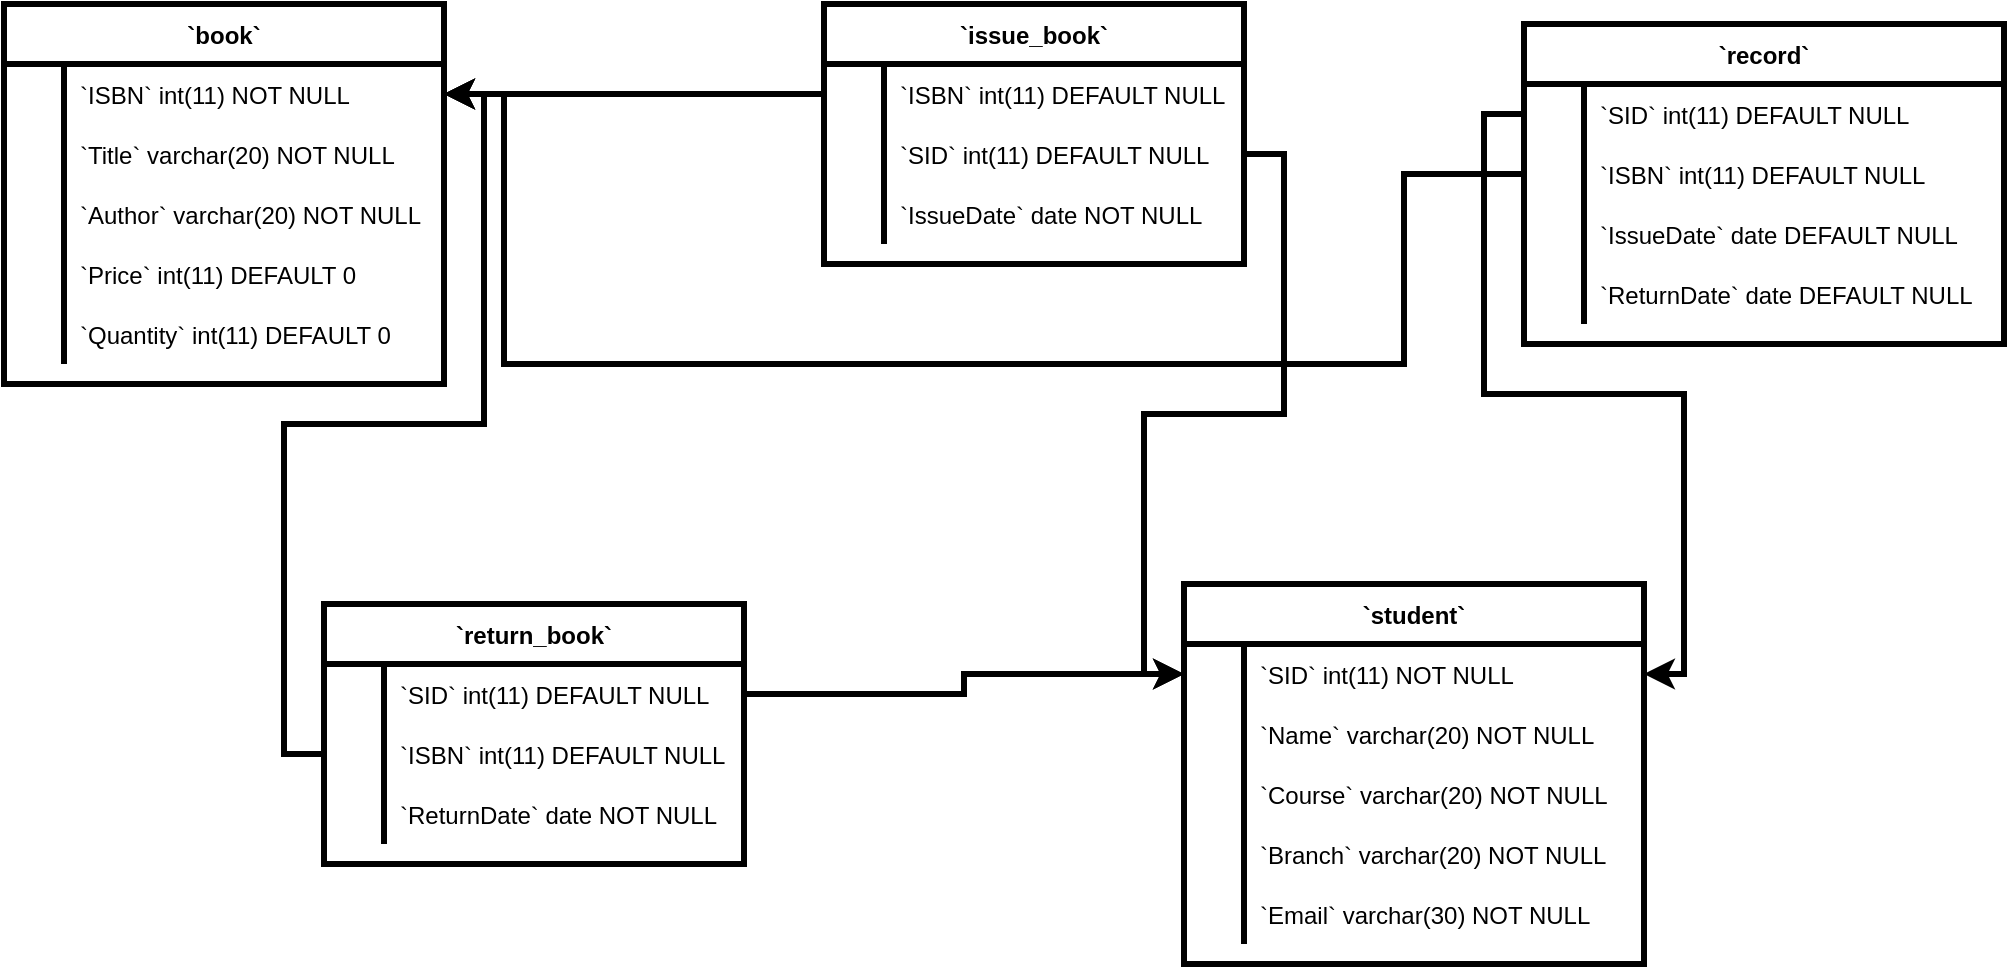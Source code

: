 <mxfile version="17.4.6" type="device"><diagram id="7auVIFHjEdCrXqUTyXsx" name="Page-1"><mxGraphModel dx="1573" dy="390" grid="1" gridSize="10" guides="1" tooltips="1" connect="1" arrows="1" fold="1" page="1" pageScale="1" pageWidth="850" pageHeight="1100" math="0" shadow="0"><root><mxCell id="0"/><mxCell id="1" parent="0"/><mxCell id="8lMMF3kyLuC0r_j2CkCI-17" value="`book`" style="shape=table;startSize=30;container=1;collapsible=1;childLayout=tableLayout;fixedRows=1;rowLines=0;fontStyle=1;align=center;resizeLast=1;strokeWidth=3;" vertex="1" parent="1"><mxGeometry x="-570" y="120" width="220" height="190" as="geometry"/></mxCell><mxCell id="8lMMF3kyLuC0r_j2CkCI-18" value="" style="shape=tableRow;horizontal=0;startSize=0;swimlaneHead=0;swimlaneBody=0;fillColor=none;collapsible=0;dropTarget=0;points=[[0,0.5],[1,0.5]];portConstraint=eastwest;top=0;left=0;right=0;bottom=0;" vertex="1" parent="8lMMF3kyLuC0r_j2CkCI-17"><mxGeometry y="30" width="220" height="30" as="geometry"/></mxCell><mxCell id="8lMMF3kyLuC0r_j2CkCI-19" value="" style="shape=partialRectangle;overflow=hidden;connectable=0;fillColor=none;top=0;left=0;bottom=0;right=0;" vertex="1" parent="8lMMF3kyLuC0r_j2CkCI-18"><mxGeometry width="30" height="30" as="geometry"><mxRectangle width="30" height="30" as="alternateBounds"/></mxGeometry></mxCell><mxCell id="8lMMF3kyLuC0r_j2CkCI-20" value="`ISBN` int(11) NOT NULL" style="shape=partialRectangle;overflow=hidden;connectable=0;fillColor=none;align=left;top=0;left=0;bottom=0;right=0;spacingLeft=6;" vertex="1" parent="8lMMF3kyLuC0r_j2CkCI-18"><mxGeometry x="30" width="190" height="30" as="geometry"><mxRectangle width="190" height="30" as="alternateBounds"/></mxGeometry></mxCell><mxCell id="8lMMF3kyLuC0r_j2CkCI-21" value="" style="shape=tableRow;horizontal=0;startSize=0;swimlaneHead=0;swimlaneBody=0;fillColor=none;collapsible=0;dropTarget=0;points=[[0,0.5],[1,0.5]];portConstraint=eastwest;top=0;left=0;right=0;bottom=0;" vertex="1" parent="8lMMF3kyLuC0r_j2CkCI-17"><mxGeometry y="60" width="220" height="30" as="geometry"/></mxCell><mxCell id="8lMMF3kyLuC0r_j2CkCI-22" value="" style="shape=partialRectangle;overflow=hidden;connectable=0;fillColor=none;top=0;left=0;bottom=0;right=0;" vertex="1" parent="8lMMF3kyLuC0r_j2CkCI-21"><mxGeometry width="30" height="30" as="geometry"><mxRectangle width="30" height="30" as="alternateBounds"/></mxGeometry></mxCell><mxCell id="8lMMF3kyLuC0r_j2CkCI-23" value="`Title` varchar(20) NOT NULL" style="shape=partialRectangle;overflow=hidden;connectable=0;fillColor=none;align=left;top=0;left=0;bottom=0;right=0;spacingLeft=6;" vertex="1" parent="8lMMF3kyLuC0r_j2CkCI-21"><mxGeometry x="30" width="190" height="30" as="geometry"><mxRectangle width="190" height="30" as="alternateBounds"/></mxGeometry></mxCell><mxCell id="8lMMF3kyLuC0r_j2CkCI-24" value="" style="shape=tableRow;horizontal=0;startSize=0;swimlaneHead=0;swimlaneBody=0;fillColor=none;collapsible=0;dropTarget=0;points=[[0,0.5],[1,0.5]];portConstraint=eastwest;top=0;left=0;right=0;bottom=0;" vertex="1" parent="8lMMF3kyLuC0r_j2CkCI-17"><mxGeometry y="90" width="220" height="30" as="geometry"/></mxCell><mxCell id="8lMMF3kyLuC0r_j2CkCI-25" value="" style="shape=partialRectangle;overflow=hidden;connectable=0;fillColor=none;top=0;left=0;bottom=0;right=0;" vertex="1" parent="8lMMF3kyLuC0r_j2CkCI-24"><mxGeometry width="30" height="30" as="geometry"><mxRectangle width="30" height="30" as="alternateBounds"/></mxGeometry></mxCell><mxCell id="8lMMF3kyLuC0r_j2CkCI-26" value="`Author` varchar(20) NOT NULL" style="shape=partialRectangle;overflow=hidden;connectable=0;fillColor=none;align=left;top=0;left=0;bottom=0;right=0;spacingLeft=6;" vertex="1" parent="8lMMF3kyLuC0r_j2CkCI-24"><mxGeometry x="30" width="190" height="30" as="geometry"><mxRectangle width="190" height="30" as="alternateBounds"/></mxGeometry></mxCell><mxCell id="8lMMF3kyLuC0r_j2CkCI-27" value="" style="shape=tableRow;horizontal=0;startSize=0;swimlaneHead=0;swimlaneBody=0;fillColor=none;collapsible=0;dropTarget=0;points=[[0,0.5],[1,0.5]];portConstraint=eastwest;top=0;left=0;right=0;bottom=0;" vertex="1" parent="8lMMF3kyLuC0r_j2CkCI-17"><mxGeometry y="120" width="220" height="30" as="geometry"/></mxCell><mxCell id="8lMMF3kyLuC0r_j2CkCI-28" value="" style="shape=partialRectangle;overflow=hidden;connectable=0;fillColor=none;top=0;left=0;bottom=0;right=0;" vertex="1" parent="8lMMF3kyLuC0r_j2CkCI-27"><mxGeometry width="30" height="30" as="geometry"><mxRectangle width="30" height="30" as="alternateBounds"/></mxGeometry></mxCell><mxCell id="8lMMF3kyLuC0r_j2CkCI-29" value="`Price` int(11) DEFAULT 0" style="shape=partialRectangle;overflow=hidden;connectable=0;fillColor=none;align=left;top=0;left=0;bottom=0;right=0;spacingLeft=6;" vertex="1" parent="8lMMF3kyLuC0r_j2CkCI-27"><mxGeometry x="30" width="190" height="30" as="geometry"><mxRectangle width="190" height="30" as="alternateBounds"/></mxGeometry></mxCell><mxCell id="8lMMF3kyLuC0r_j2CkCI-30" value="" style="shape=tableRow;horizontal=0;startSize=0;swimlaneHead=0;swimlaneBody=0;fillColor=none;collapsible=0;dropTarget=0;points=[[0,0.5],[1,0.5]];portConstraint=eastwest;top=0;left=0;right=0;bottom=0;" vertex="1" parent="8lMMF3kyLuC0r_j2CkCI-17"><mxGeometry y="150" width="220" height="30" as="geometry"/></mxCell><mxCell id="8lMMF3kyLuC0r_j2CkCI-31" value="" style="shape=partialRectangle;overflow=hidden;connectable=0;fillColor=none;top=0;left=0;bottom=0;right=0;" vertex="1" parent="8lMMF3kyLuC0r_j2CkCI-30"><mxGeometry width="30" height="30" as="geometry"><mxRectangle width="30" height="30" as="alternateBounds"/></mxGeometry></mxCell><mxCell id="8lMMF3kyLuC0r_j2CkCI-32" value="`Quantity` int(11) DEFAULT 0" style="shape=partialRectangle;overflow=hidden;connectable=0;fillColor=none;align=left;top=0;left=0;bottom=0;right=0;spacingLeft=6;" vertex="1" parent="8lMMF3kyLuC0r_j2CkCI-30"><mxGeometry x="30" width="190" height="30" as="geometry"><mxRectangle width="190" height="30" as="alternateBounds"/></mxGeometry></mxCell><mxCell id="8lMMF3kyLuC0r_j2CkCI-33" value="`issue_book`" style="shape=table;startSize=30;container=1;collapsible=1;childLayout=tableLayout;fixedRows=1;rowLines=0;fontStyle=1;align=center;resizeLast=1;strokeWidth=3;" vertex="1" parent="1"><mxGeometry x="-160" y="120" width="210" height="130" as="geometry"/></mxCell><mxCell id="8lMMF3kyLuC0r_j2CkCI-34" value="" style="shape=tableRow;horizontal=0;startSize=0;swimlaneHead=0;swimlaneBody=0;fillColor=none;collapsible=0;dropTarget=0;points=[[0,0.5],[1,0.5]];portConstraint=eastwest;top=0;left=0;right=0;bottom=0;" vertex="1" parent="8lMMF3kyLuC0r_j2CkCI-33"><mxGeometry y="30" width="210" height="30" as="geometry"/></mxCell><mxCell id="8lMMF3kyLuC0r_j2CkCI-35" value="" style="shape=partialRectangle;overflow=hidden;connectable=0;fillColor=none;top=0;left=0;bottom=0;right=0;" vertex="1" parent="8lMMF3kyLuC0r_j2CkCI-34"><mxGeometry width="30" height="30" as="geometry"><mxRectangle width="30" height="30" as="alternateBounds"/></mxGeometry></mxCell><mxCell id="8lMMF3kyLuC0r_j2CkCI-36" value="`ISBN` int(11) DEFAULT NULL" style="shape=partialRectangle;overflow=hidden;connectable=0;fillColor=none;align=left;top=0;left=0;bottom=0;right=0;spacingLeft=6;" vertex="1" parent="8lMMF3kyLuC0r_j2CkCI-34"><mxGeometry x="30" width="180" height="30" as="geometry"><mxRectangle width="180" height="30" as="alternateBounds"/></mxGeometry></mxCell><mxCell id="8lMMF3kyLuC0r_j2CkCI-37" value="" style="shape=tableRow;horizontal=0;startSize=0;swimlaneHead=0;swimlaneBody=0;fillColor=none;collapsible=0;dropTarget=0;points=[[0,0.5],[1,0.5]];portConstraint=eastwest;top=0;left=0;right=0;bottom=0;" vertex="1" parent="8lMMF3kyLuC0r_j2CkCI-33"><mxGeometry y="60" width="210" height="30" as="geometry"/></mxCell><mxCell id="8lMMF3kyLuC0r_j2CkCI-38" value="" style="shape=partialRectangle;overflow=hidden;connectable=0;fillColor=none;top=0;left=0;bottom=0;right=0;" vertex="1" parent="8lMMF3kyLuC0r_j2CkCI-37"><mxGeometry width="30" height="30" as="geometry"><mxRectangle width="30" height="30" as="alternateBounds"/></mxGeometry></mxCell><mxCell id="8lMMF3kyLuC0r_j2CkCI-39" value="`SID` int(11) DEFAULT NULL" style="shape=partialRectangle;overflow=hidden;connectable=0;fillColor=none;align=left;top=0;left=0;bottom=0;right=0;spacingLeft=6;" vertex="1" parent="8lMMF3kyLuC0r_j2CkCI-37"><mxGeometry x="30" width="180" height="30" as="geometry"><mxRectangle width="180" height="30" as="alternateBounds"/></mxGeometry></mxCell><mxCell id="8lMMF3kyLuC0r_j2CkCI-40" value="" style="shape=tableRow;horizontal=0;startSize=0;swimlaneHead=0;swimlaneBody=0;fillColor=none;collapsible=0;dropTarget=0;points=[[0,0.5],[1,0.5]];portConstraint=eastwest;top=0;left=0;right=0;bottom=0;" vertex="1" parent="8lMMF3kyLuC0r_j2CkCI-33"><mxGeometry y="90" width="210" height="30" as="geometry"/></mxCell><mxCell id="8lMMF3kyLuC0r_j2CkCI-41" value="" style="shape=partialRectangle;overflow=hidden;connectable=0;fillColor=none;top=0;left=0;bottom=0;right=0;" vertex="1" parent="8lMMF3kyLuC0r_j2CkCI-40"><mxGeometry width="30" height="30" as="geometry"><mxRectangle width="30" height="30" as="alternateBounds"/></mxGeometry></mxCell><mxCell id="8lMMF3kyLuC0r_j2CkCI-42" value="`IssueDate` date NOT NULL" style="shape=partialRectangle;overflow=hidden;connectable=0;fillColor=none;align=left;top=0;left=0;bottom=0;right=0;spacingLeft=6;" vertex="1" parent="8lMMF3kyLuC0r_j2CkCI-40"><mxGeometry x="30" width="180" height="30" as="geometry"><mxRectangle width="180" height="30" as="alternateBounds"/></mxGeometry></mxCell><mxCell id="8lMMF3kyLuC0r_j2CkCI-43" value="`record`" style="shape=table;startSize=30;container=1;collapsible=1;childLayout=tableLayout;fixedRows=1;rowLines=0;fontStyle=1;align=center;resizeLast=1;strokeWidth=3;" vertex="1" parent="1"><mxGeometry x="190" y="130" width="240" height="160" as="geometry"/></mxCell><mxCell id="8lMMF3kyLuC0r_j2CkCI-44" value="" style="shape=tableRow;horizontal=0;startSize=0;swimlaneHead=0;swimlaneBody=0;fillColor=none;collapsible=0;dropTarget=0;points=[[0,0.5],[1,0.5]];portConstraint=eastwest;top=0;left=0;right=0;bottom=0;" vertex="1" parent="8lMMF3kyLuC0r_j2CkCI-43"><mxGeometry y="30" width="240" height="30" as="geometry"/></mxCell><mxCell id="8lMMF3kyLuC0r_j2CkCI-45" value="" style="shape=partialRectangle;overflow=hidden;connectable=0;fillColor=none;top=0;left=0;bottom=0;right=0;" vertex="1" parent="8lMMF3kyLuC0r_j2CkCI-44"><mxGeometry width="30" height="30" as="geometry"><mxRectangle width="30" height="30" as="alternateBounds"/></mxGeometry></mxCell><mxCell id="8lMMF3kyLuC0r_j2CkCI-46" value="`SID` int(11) DEFAULT NULL" style="shape=partialRectangle;overflow=hidden;connectable=0;fillColor=none;align=left;top=0;left=0;bottom=0;right=0;spacingLeft=6;" vertex="1" parent="8lMMF3kyLuC0r_j2CkCI-44"><mxGeometry x="30" width="210" height="30" as="geometry"><mxRectangle width="210" height="30" as="alternateBounds"/></mxGeometry></mxCell><mxCell id="8lMMF3kyLuC0r_j2CkCI-47" value="" style="shape=tableRow;horizontal=0;startSize=0;swimlaneHead=0;swimlaneBody=0;fillColor=none;collapsible=0;dropTarget=0;points=[[0,0.5],[1,0.5]];portConstraint=eastwest;top=0;left=0;right=0;bottom=0;" vertex="1" parent="8lMMF3kyLuC0r_j2CkCI-43"><mxGeometry y="60" width="240" height="30" as="geometry"/></mxCell><mxCell id="8lMMF3kyLuC0r_j2CkCI-48" value="" style="shape=partialRectangle;overflow=hidden;connectable=0;fillColor=none;top=0;left=0;bottom=0;right=0;" vertex="1" parent="8lMMF3kyLuC0r_j2CkCI-47"><mxGeometry width="30" height="30" as="geometry"><mxRectangle width="30" height="30" as="alternateBounds"/></mxGeometry></mxCell><mxCell id="8lMMF3kyLuC0r_j2CkCI-49" value="`ISBN` int(11) DEFAULT NULL" style="shape=partialRectangle;overflow=hidden;connectable=0;fillColor=none;align=left;top=0;left=0;bottom=0;right=0;spacingLeft=6;" vertex="1" parent="8lMMF3kyLuC0r_j2CkCI-47"><mxGeometry x="30" width="210" height="30" as="geometry"><mxRectangle width="210" height="30" as="alternateBounds"/></mxGeometry></mxCell><mxCell id="8lMMF3kyLuC0r_j2CkCI-50" value="" style="shape=tableRow;horizontal=0;startSize=0;swimlaneHead=0;swimlaneBody=0;fillColor=none;collapsible=0;dropTarget=0;points=[[0,0.5],[1,0.5]];portConstraint=eastwest;top=0;left=0;right=0;bottom=0;" vertex="1" parent="8lMMF3kyLuC0r_j2CkCI-43"><mxGeometry y="90" width="240" height="30" as="geometry"/></mxCell><mxCell id="8lMMF3kyLuC0r_j2CkCI-51" value="" style="shape=partialRectangle;overflow=hidden;connectable=0;fillColor=none;top=0;left=0;bottom=0;right=0;" vertex="1" parent="8lMMF3kyLuC0r_j2CkCI-50"><mxGeometry width="30" height="30" as="geometry"><mxRectangle width="30" height="30" as="alternateBounds"/></mxGeometry></mxCell><mxCell id="8lMMF3kyLuC0r_j2CkCI-52" value="`IssueDate` date DEFAULT NULL" style="shape=partialRectangle;overflow=hidden;connectable=0;fillColor=none;align=left;top=0;left=0;bottom=0;right=0;spacingLeft=6;" vertex="1" parent="8lMMF3kyLuC0r_j2CkCI-50"><mxGeometry x="30" width="210" height="30" as="geometry"><mxRectangle width="210" height="30" as="alternateBounds"/></mxGeometry></mxCell><mxCell id="8lMMF3kyLuC0r_j2CkCI-53" value="" style="shape=tableRow;horizontal=0;startSize=0;swimlaneHead=0;swimlaneBody=0;fillColor=none;collapsible=0;dropTarget=0;points=[[0,0.5],[1,0.5]];portConstraint=eastwest;top=0;left=0;right=0;bottom=0;" vertex="1" parent="8lMMF3kyLuC0r_j2CkCI-43"><mxGeometry y="120" width="240" height="30" as="geometry"/></mxCell><mxCell id="8lMMF3kyLuC0r_j2CkCI-54" value="" style="shape=partialRectangle;overflow=hidden;connectable=0;fillColor=none;top=0;left=0;bottom=0;right=0;" vertex="1" parent="8lMMF3kyLuC0r_j2CkCI-53"><mxGeometry width="30" height="30" as="geometry"><mxRectangle width="30" height="30" as="alternateBounds"/></mxGeometry></mxCell><mxCell id="8lMMF3kyLuC0r_j2CkCI-55" value="`ReturnDate` date DEFAULT NULL" style="shape=partialRectangle;overflow=hidden;connectable=0;fillColor=none;align=left;top=0;left=0;bottom=0;right=0;spacingLeft=6;" vertex="1" parent="8lMMF3kyLuC0r_j2CkCI-53"><mxGeometry x="30" width="210" height="30" as="geometry"><mxRectangle width="210" height="30" as="alternateBounds"/></mxGeometry></mxCell><mxCell id="8lMMF3kyLuC0r_j2CkCI-56" value="`return_book`" style="shape=table;startSize=30;container=1;collapsible=1;childLayout=tableLayout;fixedRows=1;rowLines=0;fontStyle=1;align=center;resizeLast=1;strokeWidth=3;" vertex="1" parent="1"><mxGeometry x="-410" y="420" width="210" height="130" as="geometry"/></mxCell><mxCell id="8lMMF3kyLuC0r_j2CkCI-57" value="" style="shape=tableRow;horizontal=0;startSize=0;swimlaneHead=0;swimlaneBody=0;fillColor=none;collapsible=0;dropTarget=0;points=[[0,0.5],[1,0.5]];portConstraint=eastwest;top=0;left=0;right=0;bottom=0;" vertex="1" parent="8lMMF3kyLuC0r_j2CkCI-56"><mxGeometry y="30" width="210" height="30" as="geometry"/></mxCell><mxCell id="8lMMF3kyLuC0r_j2CkCI-58" value="" style="shape=partialRectangle;overflow=hidden;connectable=0;fillColor=none;top=0;left=0;bottom=0;right=0;" vertex="1" parent="8lMMF3kyLuC0r_j2CkCI-57"><mxGeometry width="30" height="30" as="geometry"><mxRectangle width="30" height="30" as="alternateBounds"/></mxGeometry></mxCell><mxCell id="8lMMF3kyLuC0r_j2CkCI-59" value="`SID` int(11) DEFAULT NULL" style="shape=partialRectangle;overflow=hidden;connectable=0;fillColor=none;align=left;top=0;left=0;bottom=0;right=0;spacingLeft=6;" vertex="1" parent="8lMMF3kyLuC0r_j2CkCI-57"><mxGeometry x="30" width="180" height="30" as="geometry"><mxRectangle width="180" height="30" as="alternateBounds"/></mxGeometry></mxCell><mxCell id="8lMMF3kyLuC0r_j2CkCI-60" value="" style="shape=tableRow;horizontal=0;startSize=0;swimlaneHead=0;swimlaneBody=0;fillColor=none;collapsible=0;dropTarget=0;points=[[0,0.5],[1,0.5]];portConstraint=eastwest;top=0;left=0;right=0;bottom=0;" vertex="1" parent="8lMMF3kyLuC0r_j2CkCI-56"><mxGeometry y="60" width="210" height="30" as="geometry"/></mxCell><mxCell id="8lMMF3kyLuC0r_j2CkCI-61" value="" style="shape=partialRectangle;overflow=hidden;connectable=0;fillColor=none;top=0;left=0;bottom=0;right=0;" vertex="1" parent="8lMMF3kyLuC0r_j2CkCI-60"><mxGeometry width="30" height="30" as="geometry"><mxRectangle width="30" height="30" as="alternateBounds"/></mxGeometry></mxCell><mxCell id="8lMMF3kyLuC0r_j2CkCI-62" value="`ISBN` int(11) DEFAULT NULL" style="shape=partialRectangle;overflow=hidden;connectable=0;fillColor=none;align=left;top=0;left=0;bottom=0;right=0;spacingLeft=6;" vertex="1" parent="8lMMF3kyLuC0r_j2CkCI-60"><mxGeometry x="30" width="180" height="30" as="geometry"><mxRectangle width="180" height="30" as="alternateBounds"/></mxGeometry></mxCell><mxCell id="8lMMF3kyLuC0r_j2CkCI-63" value="" style="shape=tableRow;horizontal=0;startSize=0;swimlaneHead=0;swimlaneBody=0;fillColor=none;collapsible=0;dropTarget=0;points=[[0,0.5],[1,0.5]];portConstraint=eastwest;top=0;left=0;right=0;bottom=0;" vertex="1" parent="8lMMF3kyLuC0r_j2CkCI-56"><mxGeometry y="90" width="210" height="30" as="geometry"/></mxCell><mxCell id="8lMMF3kyLuC0r_j2CkCI-64" value="" style="shape=partialRectangle;overflow=hidden;connectable=0;fillColor=none;top=0;left=0;bottom=0;right=0;" vertex="1" parent="8lMMF3kyLuC0r_j2CkCI-63"><mxGeometry width="30" height="30" as="geometry"><mxRectangle width="30" height="30" as="alternateBounds"/></mxGeometry></mxCell><mxCell id="8lMMF3kyLuC0r_j2CkCI-65" value="`ReturnDate` date NOT NULL" style="shape=partialRectangle;overflow=hidden;connectable=0;fillColor=none;align=left;top=0;left=0;bottom=0;right=0;spacingLeft=6;" vertex="1" parent="8lMMF3kyLuC0r_j2CkCI-63"><mxGeometry x="30" width="180" height="30" as="geometry"><mxRectangle width="180" height="30" as="alternateBounds"/></mxGeometry></mxCell><mxCell id="8lMMF3kyLuC0r_j2CkCI-66" value="`student`" style="shape=table;startSize=30;container=1;collapsible=1;childLayout=tableLayout;fixedRows=1;rowLines=0;fontStyle=1;align=center;resizeLast=1;strokeWidth=3;" vertex="1" parent="1"><mxGeometry x="20" y="410" width="230" height="190" as="geometry"/></mxCell><mxCell id="8lMMF3kyLuC0r_j2CkCI-67" value="" style="shape=tableRow;horizontal=0;startSize=0;swimlaneHead=0;swimlaneBody=0;fillColor=none;collapsible=0;dropTarget=0;points=[[0,0.5],[1,0.5]];portConstraint=eastwest;top=0;left=0;right=0;bottom=0;" vertex="1" parent="8lMMF3kyLuC0r_j2CkCI-66"><mxGeometry y="30" width="230" height="30" as="geometry"/></mxCell><mxCell id="8lMMF3kyLuC0r_j2CkCI-68" value="" style="shape=partialRectangle;overflow=hidden;connectable=0;fillColor=none;top=0;left=0;bottom=0;right=0;" vertex="1" parent="8lMMF3kyLuC0r_j2CkCI-67"><mxGeometry width="30" height="30" as="geometry"><mxRectangle width="30" height="30" as="alternateBounds"/></mxGeometry></mxCell><mxCell id="8lMMF3kyLuC0r_j2CkCI-69" value="`SID` int(11) NOT NULL" style="shape=partialRectangle;overflow=hidden;connectable=0;fillColor=none;align=left;top=0;left=0;bottom=0;right=0;spacingLeft=6;" vertex="1" parent="8lMMF3kyLuC0r_j2CkCI-67"><mxGeometry x="30" width="200" height="30" as="geometry"><mxRectangle width="200" height="30" as="alternateBounds"/></mxGeometry></mxCell><mxCell id="8lMMF3kyLuC0r_j2CkCI-70" value="" style="shape=tableRow;horizontal=0;startSize=0;swimlaneHead=0;swimlaneBody=0;fillColor=none;collapsible=0;dropTarget=0;points=[[0,0.5],[1,0.5]];portConstraint=eastwest;top=0;left=0;right=0;bottom=0;" vertex="1" parent="8lMMF3kyLuC0r_j2CkCI-66"><mxGeometry y="60" width="230" height="30" as="geometry"/></mxCell><mxCell id="8lMMF3kyLuC0r_j2CkCI-71" value="" style="shape=partialRectangle;overflow=hidden;connectable=0;fillColor=none;top=0;left=0;bottom=0;right=0;" vertex="1" parent="8lMMF3kyLuC0r_j2CkCI-70"><mxGeometry width="30" height="30" as="geometry"><mxRectangle width="30" height="30" as="alternateBounds"/></mxGeometry></mxCell><mxCell id="8lMMF3kyLuC0r_j2CkCI-72" value="`Name` varchar(20) NOT NULL" style="shape=partialRectangle;overflow=hidden;connectable=0;fillColor=none;align=left;top=0;left=0;bottom=0;right=0;spacingLeft=6;" vertex="1" parent="8lMMF3kyLuC0r_j2CkCI-70"><mxGeometry x="30" width="200" height="30" as="geometry"><mxRectangle width="200" height="30" as="alternateBounds"/></mxGeometry></mxCell><mxCell id="8lMMF3kyLuC0r_j2CkCI-73" value="" style="shape=tableRow;horizontal=0;startSize=0;swimlaneHead=0;swimlaneBody=0;fillColor=none;collapsible=0;dropTarget=0;points=[[0,0.5],[1,0.5]];portConstraint=eastwest;top=0;left=0;right=0;bottom=0;" vertex="1" parent="8lMMF3kyLuC0r_j2CkCI-66"><mxGeometry y="90" width="230" height="30" as="geometry"/></mxCell><mxCell id="8lMMF3kyLuC0r_j2CkCI-74" value="" style="shape=partialRectangle;overflow=hidden;connectable=0;fillColor=none;top=0;left=0;bottom=0;right=0;" vertex="1" parent="8lMMF3kyLuC0r_j2CkCI-73"><mxGeometry width="30" height="30" as="geometry"><mxRectangle width="30" height="30" as="alternateBounds"/></mxGeometry></mxCell><mxCell id="8lMMF3kyLuC0r_j2CkCI-75" value="`Course` varchar(20) NOT NULL" style="shape=partialRectangle;overflow=hidden;connectable=0;fillColor=none;align=left;top=0;left=0;bottom=0;right=0;spacingLeft=6;" vertex="1" parent="8lMMF3kyLuC0r_j2CkCI-73"><mxGeometry x="30" width="200" height="30" as="geometry"><mxRectangle width="200" height="30" as="alternateBounds"/></mxGeometry></mxCell><mxCell id="8lMMF3kyLuC0r_j2CkCI-76" value="" style="shape=tableRow;horizontal=0;startSize=0;swimlaneHead=0;swimlaneBody=0;fillColor=none;collapsible=0;dropTarget=0;points=[[0,0.5],[1,0.5]];portConstraint=eastwest;top=0;left=0;right=0;bottom=0;" vertex="1" parent="8lMMF3kyLuC0r_j2CkCI-66"><mxGeometry y="120" width="230" height="30" as="geometry"/></mxCell><mxCell id="8lMMF3kyLuC0r_j2CkCI-77" value="" style="shape=partialRectangle;overflow=hidden;connectable=0;fillColor=none;top=0;left=0;bottom=0;right=0;" vertex="1" parent="8lMMF3kyLuC0r_j2CkCI-76"><mxGeometry width="30" height="30" as="geometry"><mxRectangle width="30" height="30" as="alternateBounds"/></mxGeometry></mxCell><mxCell id="8lMMF3kyLuC0r_j2CkCI-78" value="`Branch` varchar(20) NOT NULL" style="shape=partialRectangle;overflow=hidden;connectable=0;fillColor=none;align=left;top=0;left=0;bottom=0;right=0;spacingLeft=6;" vertex="1" parent="8lMMF3kyLuC0r_j2CkCI-76"><mxGeometry x="30" width="200" height="30" as="geometry"><mxRectangle width="200" height="30" as="alternateBounds"/></mxGeometry></mxCell><mxCell id="8lMMF3kyLuC0r_j2CkCI-79" value="" style="shape=tableRow;horizontal=0;startSize=0;swimlaneHead=0;swimlaneBody=0;fillColor=none;collapsible=0;dropTarget=0;points=[[0,0.5],[1,0.5]];portConstraint=eastwest;top=0;left=0;right=0;bottom=0;" vertex="1" parent="8lMMF3kyLuC0r_j2CkCI-66"><mxGeometry y="150" width="230" height="30" as="geometry"/></mxCell><mxCell id="8lMMF3kyLuC0r_j2CkCI-80" value="" style="shape=partialRectangle;overflow=hidden;connectable=0;fillColor=none;top=0;left=0;bottom=0;right=0;" vertex="1" parent="8lMMF3kyLuC0r_j2CkCI-79"><mxGeometry width="30" height="30" as="geometry"><mxRectangle width="30" height="30" as="alternateBounds"/></mxGeometry></mxCell><mxCell id="8lMMF3kyLuC0r_j2CkCI-81" value="`Email` varchar(30) NOT NULL" style="shape=partialRectangle;overflow=hidden;connectable=0;fillColor=none;align=left;top=0;left=0;bottom=0;right=0;spacingLeft=6;" vertex="1" parent="8lMMF3kyLuC0r_j2CkCI-79"><mxGeometry x="30" width="200" height="30" as="geometry"><mxRectangle width="200" height="30" as="alternateBounds"/></mxGeometry></mxCell><mxCell id="8lMMF3kyLuC0r_j2CkCI-84" style="edgeStyle=orthogonalEdgeStyle;rounded=0;orthogonalLoop=1;jettySize=auto;html=1;entryX=1;entryY=0.5;entryDx=0;entryDy=0;strokeWidth=3;" edge="1" parent="1" source="8lMMF3kyLuC0r_j2CkCI-34" target="8lMMF3kyLuC0r_j2CkCI-18"><mxGeometry relative="1" as="geometry"/></mxCell><mxCell id="8lMMF3kyLuC0r_j2CkCI-89" style="edgeStyle=orthogonalEdgeStyle;rounded=0;orthogonalLoop=1;jettySize=auto;html=1;entryX=1;entryY=0.5;entryDx=0;entryDy=0;strokeWidth=3;" edge="1" parent="1" source="8lMMF3kyLuC0r_j2CkCI-47" target="8lMMF3kyLuC0r_j2CkCI-18"><mxGeometry relative="1" as="geometry"><Array as="points"><mxPoint x="130" y="205"/><mxPoint x="130" y="300"/><mxPoint x="-320" y="300"/><mxPoint x="-320" y="165"/></Array></mxGeometry></mxCell><mxCell id="8lMMF3kyLuC0r_j2CkCI-90" style="edgeStyle=orthogonalEdgeStyle;rounded=0;orthogonalLoop=1;jettySize=auto;html=1;strokeWidth=3;" edge="1" parent="1" source="8lMMF3kyLuC0r_j2CkCI-44" target="8lMMF3kyLuC0r_j2CkCI-67"><mxGeometry relative="1" as="geometry"/></mxCell><mxCell id="8lMMF3kyLuC0r_j2CkCI-91" style="edgeStyle=orthogonalEdgeStyle;rounded=0;orthogonalLoop=1;jettySize=auto;html=1;entryX=0;entryY=0.5;entryDx=0;entryDy=0;strokeWidth=3;" edge="1" parent="1" source="8lMMF3kyLuC0r_j2CkCI-37" target="8lMMF3kyLuC0r_j2CkCI-67"><mxGeometry relative="1" as="geometry"/></mxCell><mxCell id="8lMMF3kyLuC0r_j2CkCI-92" style="edgeStyle=orthogonalEdgeStyle;rounded=0;orthogonalLoop=1;jettySize=auto;html=1;entryX=0;entryY=0.5;entryDx=0;entryDy=0;strokeWidth=3;" edge="1" parent="1" source="8lMMF3kyLuC0r_j2CkCI-57" target="8lMMF3kyLuC0r_j2CkCI-67"><mxGeometry relative="1" as="geometry"/></mxCell><mxCell id="8lMMF3kyLuC0r_j2CkCI-93" style="edgeStyle=orthogonalEdgeStyle;rounded=0;orthogonalLoop=1;jettySize=auto;html=1;entryX=1;entryY=0.5;entryDx=0;entryDy=0;strokeWidth=3;" edge="1" parent="1" source="8lMMF3kyLuC0r_j2CkCI-60" target="8lMMF3kyLuC0r_j2CkCI-18"><mxGeometry relative="1" as="geometry"/></mxCell></root></mxGraphModel></diagram></mxfile>